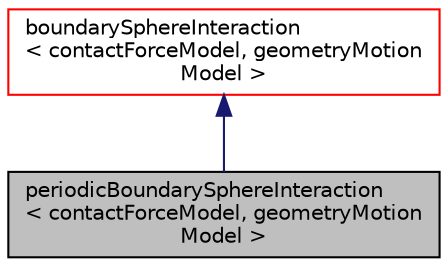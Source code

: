 digraph "periodicBoundarySphereInteraction&lt; contactForceModel, geometryMotionModel &gt;"
{
 // LATEX_PDF_SIZE
  edge [fontname="Helvetica",fontsize="10",labelfontname="Helvetica",labelfontsize="10"];
  node [fontname="Helvetica",fontsize="10",shape=record];
  Node1 [label="periodicBoundarySphereInteraction\l\< contactForceModel, geometryMotion\lModel \>",height=0.2,width=0.4,color="black", fillcolor="grey75", style="filled", fontcolor="black",tooltip=" "];
  Node2 -> Node1 [dir="back",color="midnightblue",fontsize="10",style="solid",fontname="Helvetica"];
  Node2 [label="boundarySphereInteraction\l\< contactForceModel, geometryMotion\lModel \>",height=0.2,width=0.4,color="red", fillcolor="white", style="filled",URL="$classpFlow_1_1boundarySphereInteraction.html",tooltip=" "];
}
